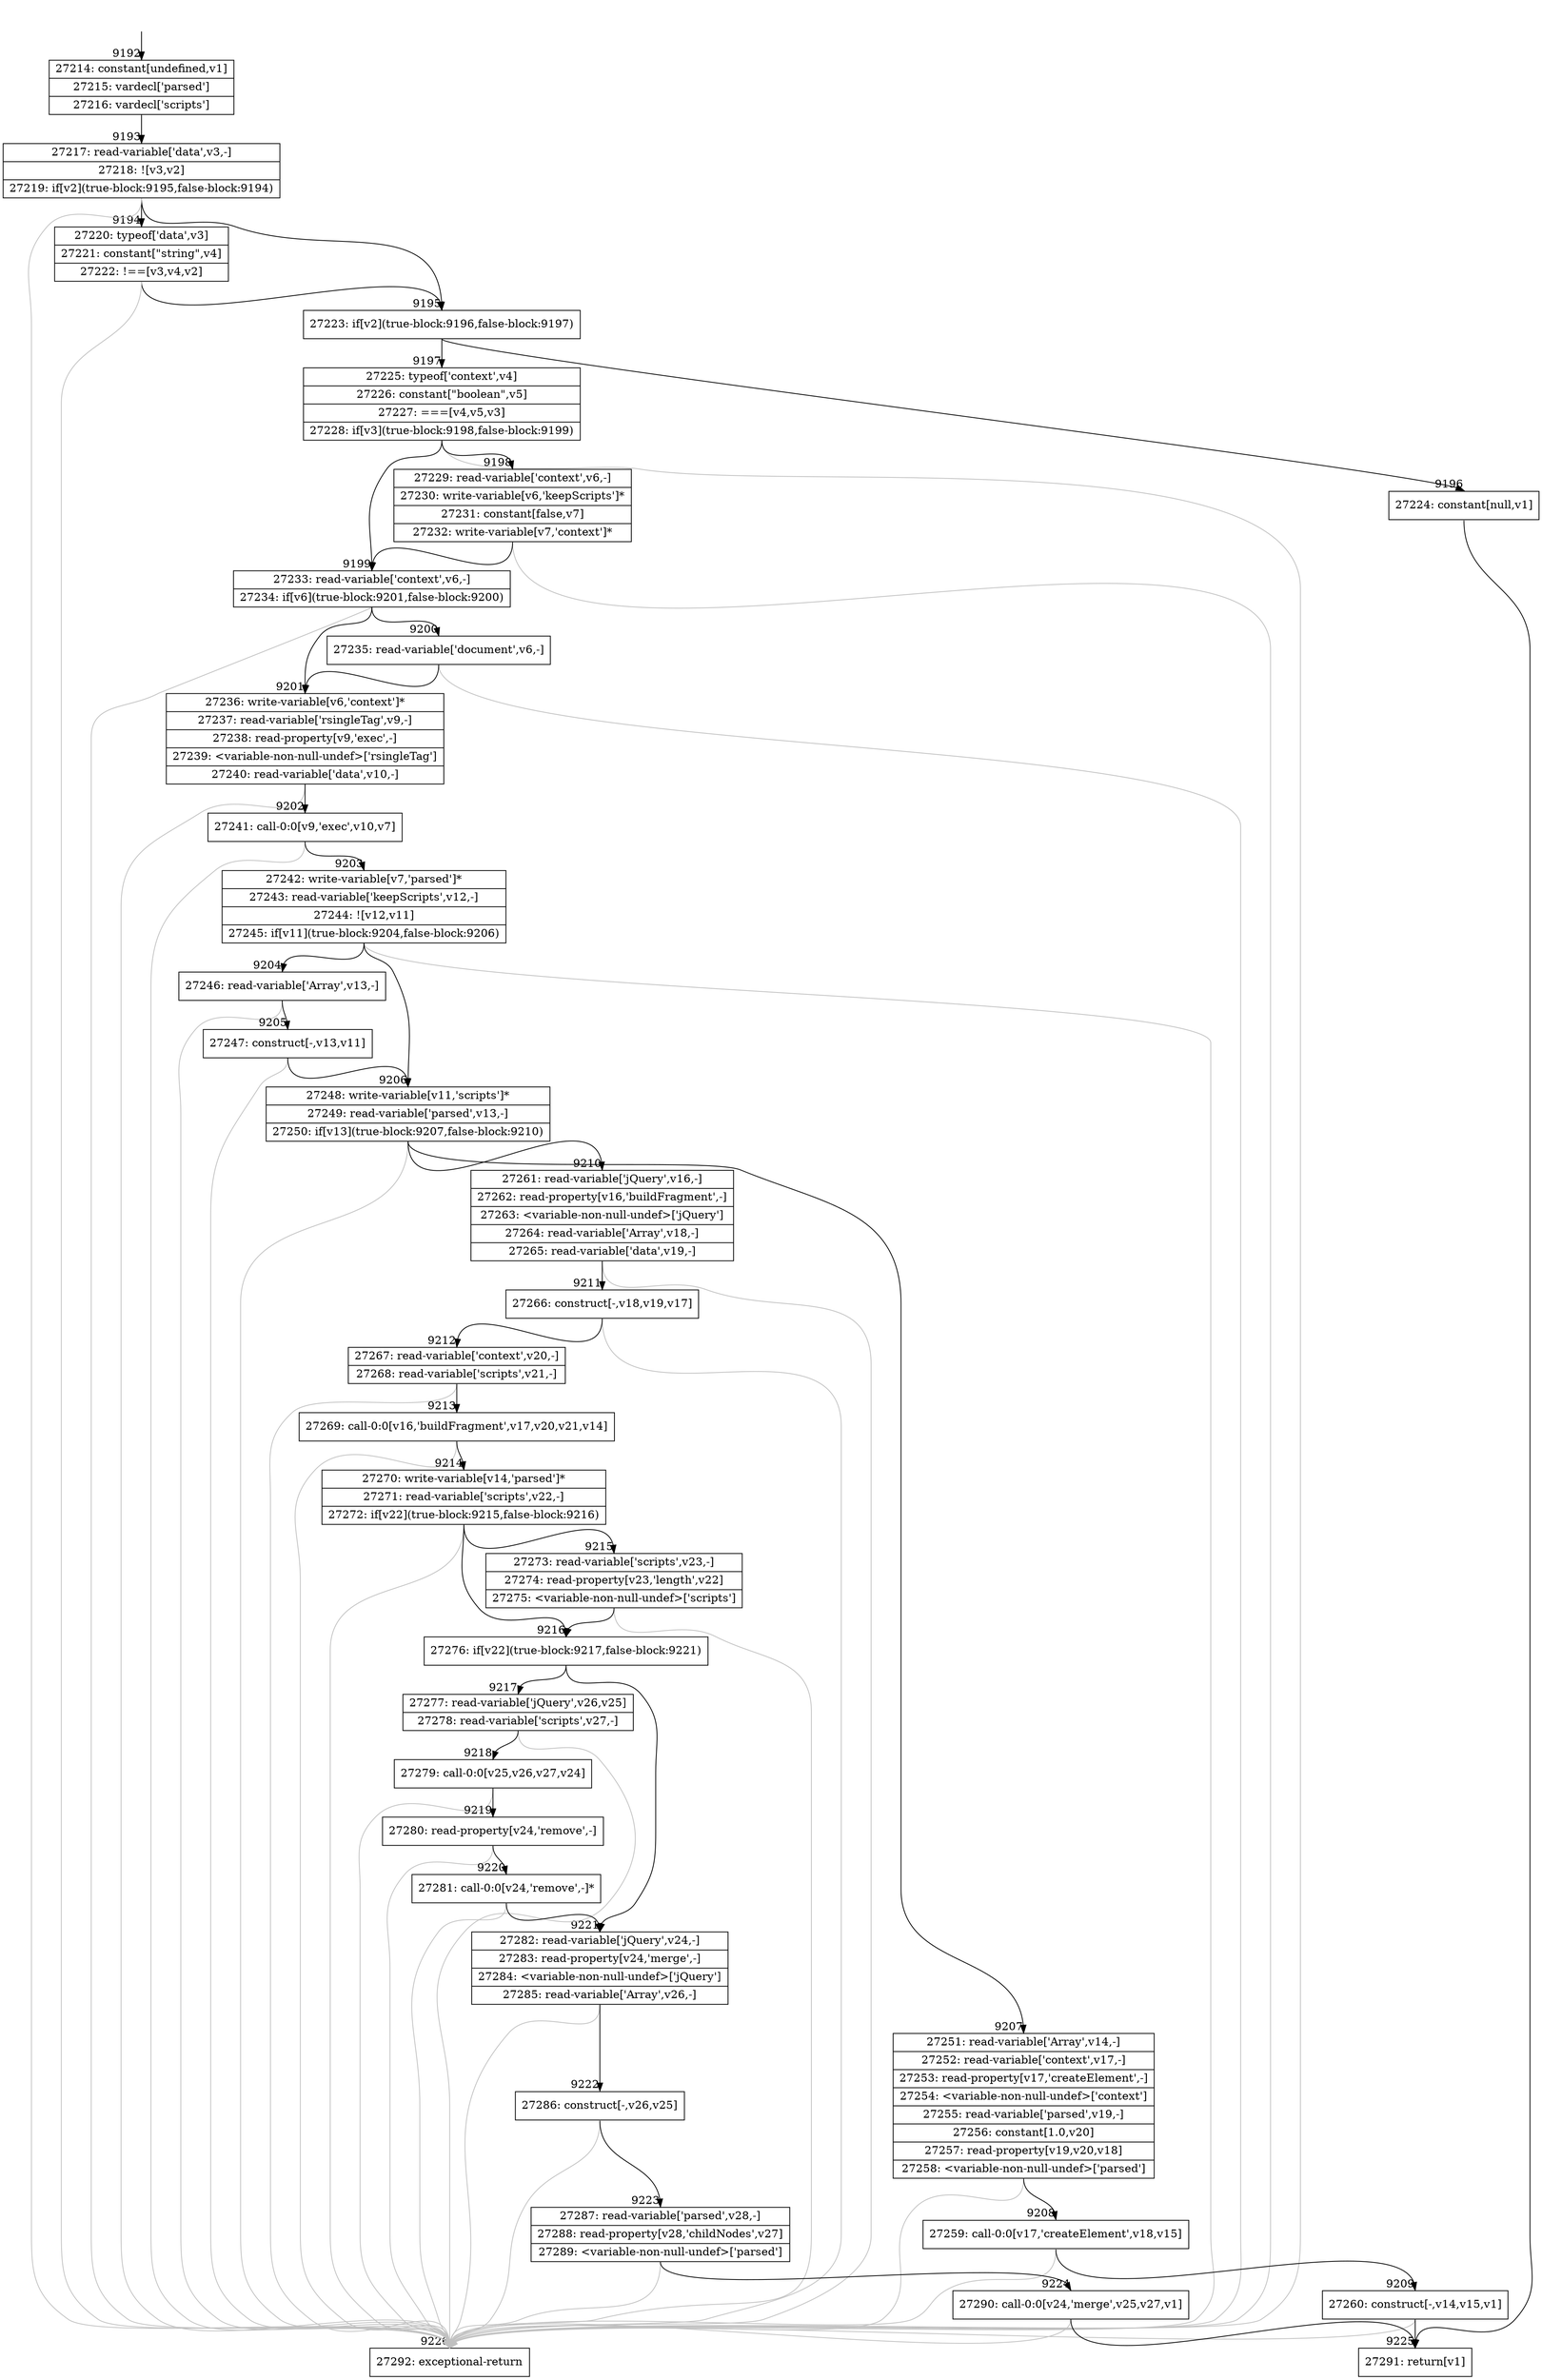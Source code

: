 digraph {
rankdir="TD"
BB_entry570[shape=none,label=""];
BB_entry570 -> BB9192 [tailport=s, headport=n, headlabel="    9192"]
BB9192 [shape=record label="{27214: constant[undefined,v1]|27215: vardecl['parsed']|27216: vardecl['scripts']}" ] 
BB9192 -> BB9193 [tailport=s, headport=n, headlabel="      9193"]
BB9193 [shape=record label="{27217: read-variable['data',v3,-]|27218: ![v3,v2]|27219: if[v2](true-block:9195,false-block:9194)}" ] 
BB9193 -> BB9195 [tailport=s, headport=n, headlabel="      9195"]
BB9193 -> BB9194 [tailport=s, headport=n, headlabel="      9194"]
BB9193 -> BB9226 [tailport=s, headport=n, color=gray, headlabel="      9226"]
BB9194 [shape=record label="{27220: typeof['data',v3]|27221: constant[\"string\",v4]|27222: !==[v3,v4,v2]}" ] 
BB9194 -> BB9195 [tailport=s, headport=n]
BB9194 -> BB9226 [tailport=s, headport=n, color=gray]
BB9195 [shape=record label="{27223: if[v2](true-block:9196,false-block:9197)}" ] 
BB9195 -> BB9196 [tailport=s, headport=n, headlabel="      9196"]
BB9195 -> BB9197 [tailport=s, headport=n, headlabel="      9197"]
BB9196 [shape=record label="{27224: constant[null,v1]}" ] 
BB9196 -> BB9225 [tailport=s, headport=n, headlabel="      9225"]
BB9197 [shape=record label="{27225: typeof['context',v4]|27226: constant[\"boolean\",v5]|27227: ===[v4,v5,v3]|27228: if[v3](true-block:9198,false-block:9199)}" ] 
BB9197 -> BB9198 [tailport=s, headport=n, headlabel="      9198"]
BB9197 -> BB9199 [tailport=s, headport=n, headlabel="      9199"]
BB9197 -> BB9226 [tailport=s, headport=n, color=gray]
BB9198 [shape=record label="{27229: read-variable['context',v6,-]|27230: write-variable[v6,'keepScripts']*|27231: constant[false,v7]|27232: write-variable[v7,'context']*}" ] 
BB9198 -> BB9199 [tailport=s, headport=n]
BB9198 -> BB9226 [tailport=s, headport=n, color=gray]
BB9199 [shape=record label="{27233: read-variable['context',v6,-]|27234: if[v6](true-block:9201,false-block:9200)}" ] 
BB9199 -> BB9201 [tailport=s, headport=n, headlabel="      9201"]
BB9199 -> BB9200 [tailport=s, headport=n, headlabel="      9200"]
BB9199 -> BB9226 [tailport=s, headport=n, color=gray]
BB9200 [shape=record label="{27235: read-variable['document',v6,-]}" ] 
BB9200 -> BB9201 [tailport=s, headport=n]
BB9200 -> BB9226 [tailport=s, headport=n, color=gray]
BB9201 [shape=record label="{27236: write-variable[v6,'context']*|27237: read-variable['rsingleTag',v9,-]|27238: read-property[v9,'exec',-]|27239: \<variable-non-null-undef\>['rsingleTag']|27240: read-variable['data',v10,-]}" ] 
BB9201 -> BB9202 [tailport=s, headport=n, headlabel="      9202"]
BB9201 -> BB9226 [tailport=s, headport=n, color=gray]
BB9202 [shape=record label="{27241: call-0:0[v9,'exec',v10,v7]}" ] 
BB9202 -> BB9203 [tailport=s, headport=n, headlabel="      9203"]
BB9202 -> BB9226 [tailport=s, headport=n, color=gray]
BB9203 [shape=record label="{27242: write-variable[v7,'parsed']*|27243: read-variable['keepScripts',v12,-]|27244: ![v12,v11]|27245: if[v11](true-block:9204,false-block:9206)}" ] 
BB9203 -> BB9206 [tailport=s, headport=n, headlabel="      9206"]
BB9203 -> BB9204 [tailport=s, headport=n, headlabel="      9204"]
BB9203 -> BB9226 [tailport=s, headport=n, color=gray]
BB9204 [shape=record label="{27246: read-variable['Array',v13,-]}" ] 
BB9204 -> BB9205 [tailport=s, headport=n, headlabel="      9205"]
BB9204 -> BB9226 [tailport=s, headport=n, color=gray]
BB9205 [shape=record label="{27247: construct[-,v13,v11]}" ] 
BB9205 -> BB9206 [tailport=s, headport=n]
BB9205 -> BB9226 [tailport=s, headport=n, color=gray]
BB9206 [shape=record label="{27248: write-variable[v11,'scripts']*|27249: read-variable['parsed',v13,-]|27250: if[v13](true-block:9207,false-block:9210)}" ] 
BB9206 -> BB9207 [tailport=s, headport=n, headlabel="      9207"]
BB9206 -> BB9210 [tailport=s, headport=n, headlabel="      9210"]
BB9206 -> BB9226 [tailport=s, headport=n, color=gray]
BB9207 [shape=record label="{27251: read-variable['Array',v14,-]|27252: read-variable['context',v17,-]|27253: read-property[v17,'createElement',-]|27254: \<variable-non-null-undef\>['context']|27255: read-variable['parsed',v19,-]|27256: constant[1.0,v20]|27257: read-property[v19,v20,v18]|27258: \<variable-non-null-undef\>['parsed']}" ] 
BB9207 -> BB9208 [tailport=s, headport=n, headlabel="      9208"]
BB9207 -> BB9226 [tailport=s, headport=n, color=gray]
BB9208 [shape=record label="{27259: call-0:0[v17,'createElement',v18,v15]}" ] 
BB9208 -> BB9209 [tailport=s, headport=n, headlabel="      9209"]
BB9208 -> BB9226 [tailport=s, headport=n, color=gray]
BB9209 [shape=record label="{27260: construct[-,v14,v15,v1]}" ] 
BB9209 -> BB9225 [tailport=s, headport=n]
BB9209 -> BB9226 [tailport=s, headport=n, color=gray]
BB9210 [shape=record label="{27261: read-variable['jQuery',v16,-]|27262: read-property[v16,'buildFragment',-]|27263: \<variable-non-null-undef\>['jQuery']|27264: read-variable['Array',v18,-]|27265: read-variable['data',v19,-]}" ] 
BB9210 -> BB9211 [tailport=s, headport=n, headlabel="      9211"]
BB9210 -> BB9226 [tailport=s, headport=n, color=gray]
BB9211 [shape=record label="{27266: construct[-,v18,v19,v17]}" ] 
BB9211 -> BB9212 [tailport=s, headport=n, headlabel="      9212"]
BB9211 -> BB9226 [tailport=s, headport=n, color=gray]
BB9212 [shape=record label="{27267: read-variable['context',v20,-]|27268: read-variable['scripts',v21,-]}" ] 
BB9212 -> BB9213 [tailport=s, headport=n, headlabel="      9213"]
BB9212 -> BB9226 [tailport=s, headport=n, color=gray]
BB9213 [shape=record label="{27269: call-0:0[v16,'buildFragment',v17,v20,v21,v14]}" ] 
BB9213 -> BB9214 [tailport=s, headport=n, headlabel="      9214"]
BB9213 -> BB9226 [tailport=s, headport=n, color=gray]
BB9214 [shape=record label="{27270: write-variable[v14,'parsed']*|27271: read-variable['scripts',v22,-]|27272: if[v22](true-block:9215,false-block:9216)}" ] 
BB9214 -> BB9216 [tailport=s, headport=n, headlabel="      9216"]
BB9214 -> BB9215 [tailport=s, headport=n, headlabel="      9215"]
BB9214 -> BB9226 [tailport=s, headport=n, color=gray]
BB9215 [shape=record label="{27273: read-variable['scripts',v23,-]|27274: read-property[v23,'length',v22]|27275: \<variable-non-null-undef\>['scripts']}" ] 
BB9215 -> BB9216 [tailport=s, headport=n]
BB9215 -> BB9226 [tailport=s, headport=n, color=gray]
BB9216 [shape=record label="{27276: if[v22](true-block:9217,false-block:9221)}" ] 
BB9216 -> BB9217 [tailport=s, headport=n, headlabel="      9217"]
BB9216 -> BB9221 [tailport=s, headport=n, headlabel="      9221"]
BB9217 [shape=record label="{27277: read-variable['jQuery',v26,v25]|27278: read-variable['scripts',v27,-]}" ] 
BB9217 -> BB9218 [tailport=s, headport=n, headlabel="      9218"]
BB9217 -> BB9226 [tailport=s, headport=n, color=gray]
BB9218 [shape=record label="{27279: call-0:0[v25,v26,v27,v24]}" ] 
BB9218 -> BB9219 [tailport=s, headport=n, headlabel="      9219"]
BB9218 -> BB9226 [tailport=s, headport=n, color=gray]
BB9219 [shape=record label="{27280: read-property[v24,'remove',-]}" ] 
BB9219 -> BB9220 [tailport=s, headport=n, headlabel="      9220"]
BB9219 -> BB9226 [tailport=s, headport=n, color=gray]
BB9220 [shape=record label="{27281: call-0:0[v24,'remove',-]*}" ] 
BB9220 -> BB9221 [tailport=s, headport=n]
BB9220 -> BB9226 [tailport=s, headport=n, color=gray]
BB9221 [shape=record label="{27282: read-variable['jQuery',v24,-]|27283: read-property[v24,'merge',-]|27284: \<variable-non-null-undef\>['jQuery']|27285: read-variable['Array',v26,-]}" ] 
BB9221 -> BB9222 [tailport=s, headport=n, headlabel="      9222"]
BB9221 -> BB9226 [tailport=s, headport=n, color=gray]
BB9222 [shape=record label="{27286: construct[-,v26,v25]}" ] 
BB9222 -> BB9223 [tailport=s, headport=n, headlabel="      9223"]
BB9222 -> BB9226 [tailport=s, headport=n, color=gray]
BB9223 [shape=record label="{27287: read-variable['parsed',v28,-]|27288: read-property[v28,'childNodes',v27]|27289: \<variable-non-null-undef\>['parsed']}" ] 
BB9223 -> BB9224 [tailport=s, headport=n, headlabel="      9224"]
BB9223 -> BB9226 [tailport=s, headport=n, color=gray]
BB9224 [shape=record label="{27290: call-0:0[v24,'merge',v25,v27,v1]}" ] 
BB9224 -> BB9225 [tailport=s, headport=n]
BB9224 -> BB9226 [tailport=s, headport=n, color=gray]
BB9225 [shape=record label="{27291: return[v1]}" ] 
BB9226 [shape=record label="{27292: exceptional-return}" ] 
}
